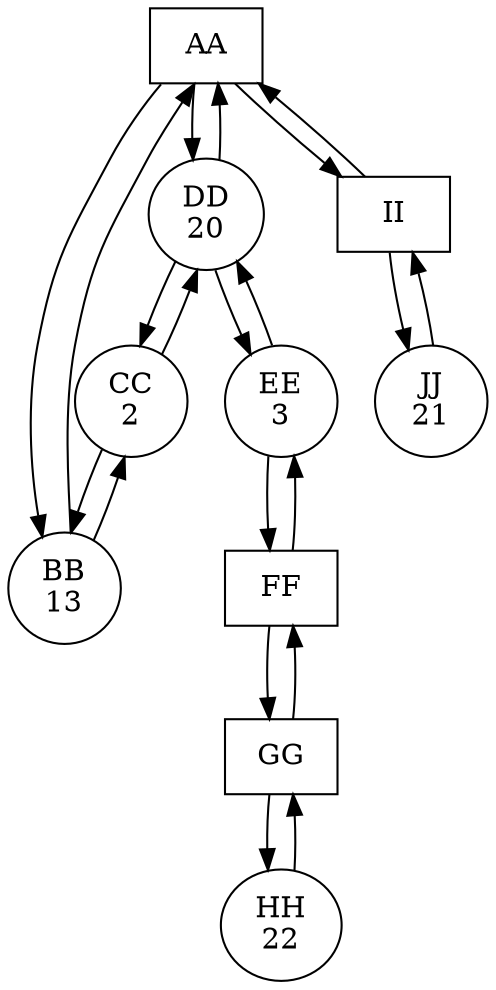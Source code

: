 digraph abstract{
AA [shape=dot,label="AA"];
AA -> DD;
AA -> BB;
AA -> II;
BB [label="BB\n13"];
BB -> CC;
BB -> AA;
CC [label="CC\n2"];
CC -> DD;
CC -> BB;
DD [label="DD\n20"];
DD -> CC;
DD -> EE;
DD -> AA;
EE [label="EE\n3"];
EE -> DD;
EE -> FF;
FF [shape=dot,label="FF"];
FF -> EE;
FF -> GG;
GG [shape=dot,label="GG"];
GG -> HH;
GG -> FF;
HH [label="HH\n22"];
HH -> GG;
II [shape=dot,label="II"];
II -> JJ;
II -> AA;
JJ [label="JJ\n21"];
JJ -> II;
}
